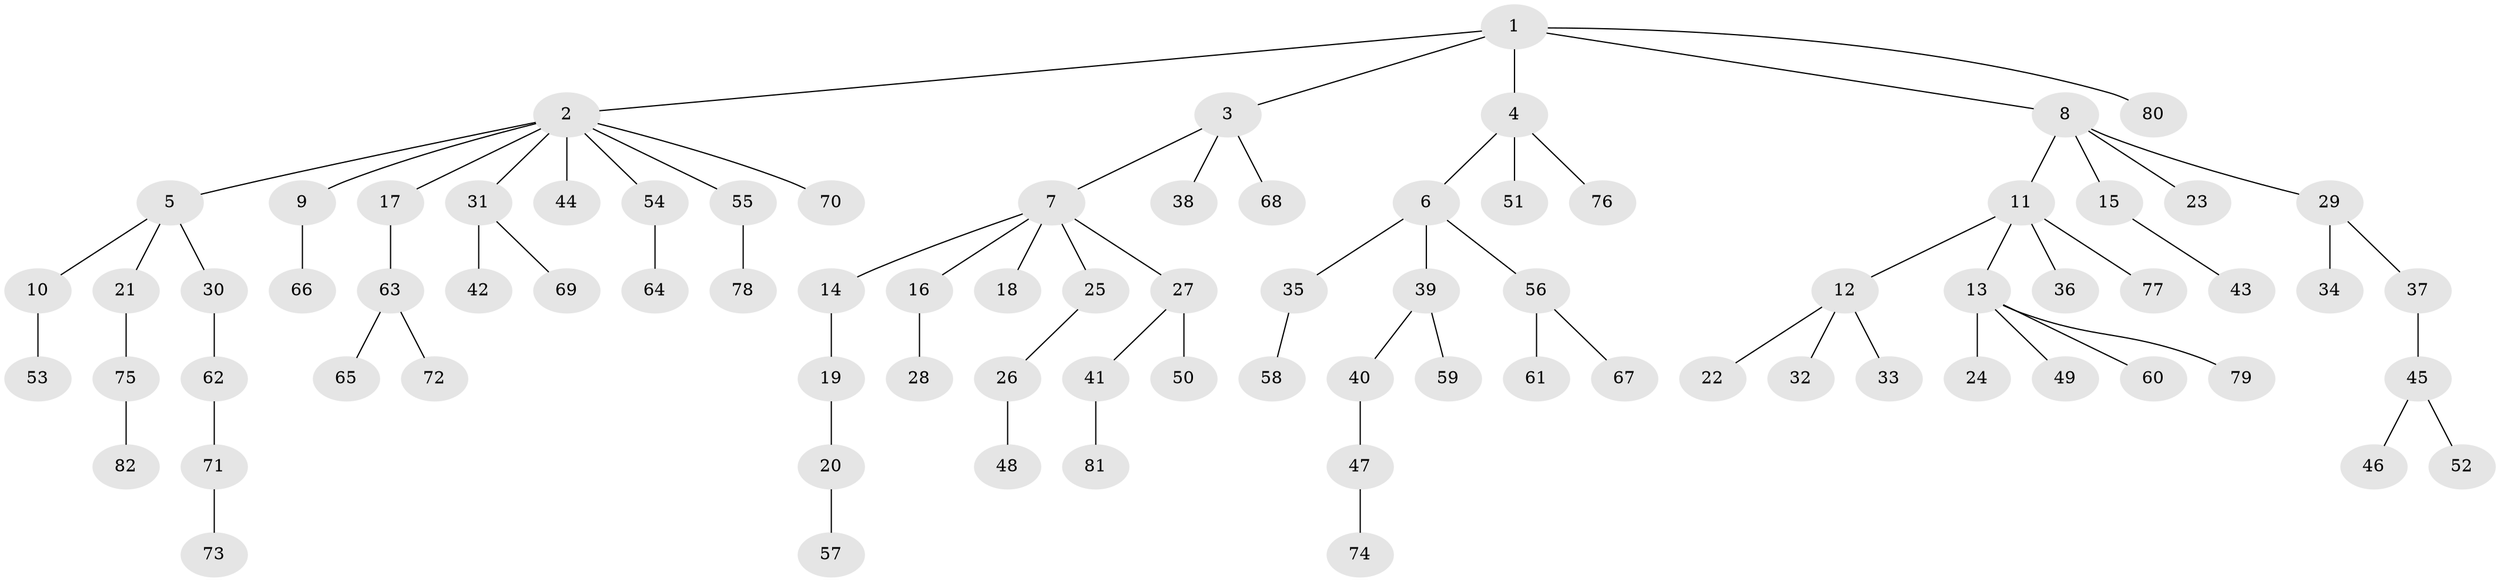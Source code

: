 // coarse degree distribution, {11: 0.041666666666666664, 4: 0.041666666666666664, 3: 0.08333333333333333, 5: 0.041666666666666664, 1: 0.75, 2: 0.041666666666666664}
// Generated by graph-tools (version 1.1) at 2025/19/03/04/25 18:19:19]
// undirected, 82 vertices, 81 edges
graph export_dot {
graph [start="1"]
  node [color=gray90,style=filled];
  1;
  2;
  3;
  4;
  5;
  6;
  7;
  8;
  9;
  10;
  11;
  12;
  13;
  14;
  15;
  16;
  17;
  18;
  19;
  20;
  21;
  22;
  23;
  24;
  25;
  26;
  27;
  28;
  29;
  30;
  31;
  32;
  33;
  34;
  35;
  36;
  37;
  38;
  39;
  40;
  41;
  42;
  43;
  44;
  45;
  46;
  47;
  48;
  49;
  50;
  51;
  52;
  53;
  54;
  55;
  56;
  57;
  58;
  59;
  60;
  61;
  62;
  63;
  64;
  65;
  66;
  67;
  68;
  69;
  70;
  71;
  72;
  73;
  74;
  75;
  76;
  77;
  78;
  79;
  80;
  81;
  82;
  1 -- 2;
  1 -- 3;
  1 -- 4;
  1 -- 8;
  1 -- 80;
  2 -- 5;
  2 -- 9;
  2 -- 17;
  2 -- 31;
  2 -- 44;
  2 -- 54;
  2 -- 55;
  2 -- 70;
  3 -- 7;
  3 -- 38;
  3 -- 68;
  4 -- 6;
  4 -- 51;
  4 -- 76;
  5 -- 10;
  5 -- 21;
  5 -- 30;
  6 -- 35;
  6 -- 39;
  6 -- 56;
  7 -- 14;
  7 -- 16;
  7 -- 18;
  7 -- 25;
  7 -- 27;
  8 -- 11;
  8 -- 15;
  8 -- 23;
  8 -- 29;
  9 -- 66;
  10 -- 53;
  11 -- 12;
  11 -- 13;
  11 -- 36;
  11 -- 77;
  12 -- 22;
  12 -- 32;
  12 -- 33;
  13 -- 24;
  13 -- 49;
  13 -- 60;
  13 -- 79;
  14 -- 19;
  15 -- 43;
  16 -- 28;
  17 -- 63;
  19 -- 20;
  20 -- 57;
  21 -- 75;
  25 -- 26;
  26 -- 48;
  27 -- 41;
  27 -- 50;
  29 -- 34;
  29 -- 37;
  30 -- 62;
  31 -- 42;
  31 -- 69;
  35 -- 58;
  37 -- 45;
  39 -- 40;
  39 -- 59;
  40 -- 47;
  41 -- 81;
  45 -- 46;
  45 -- 52;
  47 -- 74;
  54 -- 64;
  55 -- 78;
  56 -- 61;
  56 -- 67;
  62 -- 71;
  63 -- 65;
  63 -- 72;
  71 -- 73;
  75 -- 82;
}
